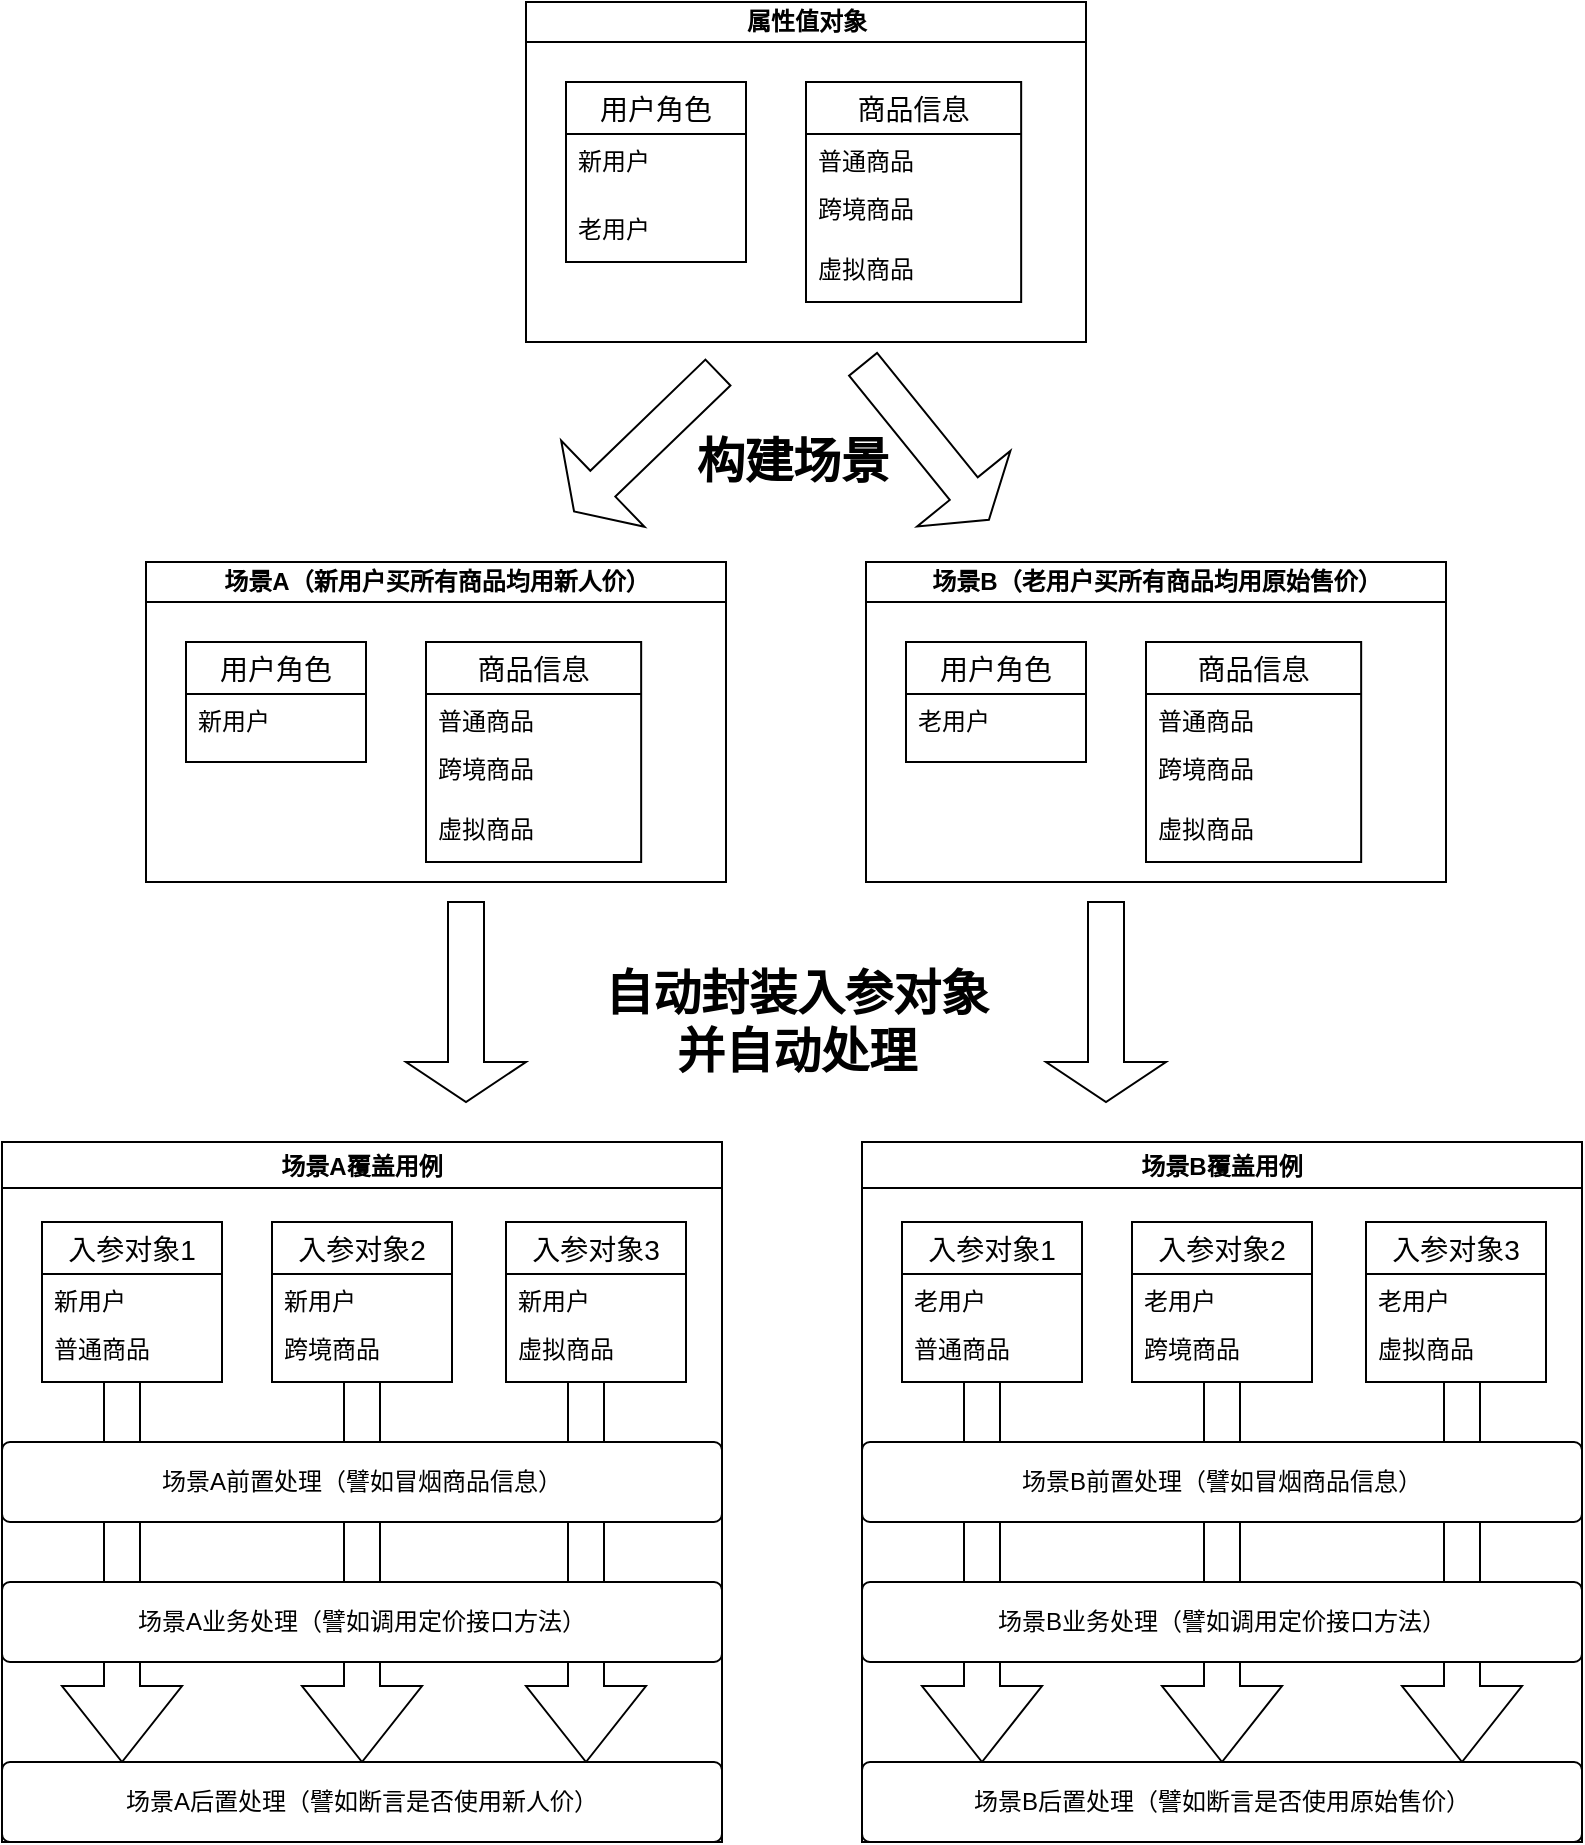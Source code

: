 <mxfile version="14.3.0" type="device"><diagram id="H9lzWmczU24gKZavjW5a" name="Page-1"><mxGraphModel dx="1351" dy="731" grid="1" gridSize="10" guides="1" tooltips="1" connect="1" arrows="1" fold="1" page="1" pageScale="1" pageWidth="827" pageHeight="1169" math="0" shadow="0"><root><mxCell id="0"/><mxCell id="1" parent="0"/><mxCell id="L5TXt_qNbsLg6L4zMuCv-19" value="属性值对象" style="swimlane;html=1;startSize=20;horizontal=1;containerType=tree;" vertex="1" parent="1"><mxGeometry x="292" y="40" width="280" height="170" as="geometry"/></mxCell><mxCell id="L5TXt_qNbsLg6L4zMuCv-10" value="商品信息" style="swimlane;fontStyle=0;childLayout=stackLayout;horizontal=1;startSize=26;horizontalStack=0;resizeParent=1;resizeParentMax=0;resizeLast=0;collapsible=1;marginBottom=0;align=center;fontSize=14;" vertex="1" parent="L5TXt_qNbsLg6L4zMuCv-19"><mxGeometry x="140" y="40" width="107.58" height="110" as="geometry"/></mxCell><mxCell id="L5TXt_qNbsLg6L4zMuCv-11" value="普通商品" style="text;strokeColor=none;fillColor=none;spacingLeft=4;spacingRight=4;overflow=hidden;rotatable=0;points=[[0,0.5],[1,0.5]];portConstraint=eastwest;fontSize=12;" vertex="1" parent="L5TXt_qNbsLg6L4zMuCv-10"><mxGeometry y="26" width="107.58" height="24" as="geometry"/></mxCell><mxCell id="L5TXt_qNbsLg6L4zMuCv-12" value="跨境商品" style="text;strokeColor=none;fillColor=none;spacingLeft=4;spacingRight=4;overflow=hidden;rotatable=0;points=[[0,0.5],[1,0.5]];portConstraint=eastwest;fontSize=12;" vertex="1" parent="L5TXt_qNbsLg6L4zMuCv-10"><mxGeometry y="50" width="107.58" height="30" as="geometry"/></mxCell><mxCell id="L5TXt_qNbsLg6L4zMuCv-13" value="虚拟商品" style="text;strokeColor=none;fillColor=none;spacingLeft=4;spacingRight=4;overflow=hidden;rotatable=0;points=[[0,0.5],[1,0.5]];portConstraint=eastwest;fontSize=12;" vertex="1" parent="L5TXt_qNbsLg6L4zMuCv-10"><mxGeometry y="80" width="107.58" height="30" as="geometry"/></mxCell><mxCell id="L5TXt_qNbsLg6L4zMuCv-6" value="用户角色" style="swimlane;fontStyle=0;childLayout=stackLayout;horizontal=1;startSize=26;horizontalStack=0;resizeParent=1;resizeParentMax=0;resizeLast=0;collapsible=1;marginBottom=0;align=center;fontSize=14;" vertex="1" parent="L5TXt_qNbsLg6L4zMuCv-19"><mxGeometry x="20" y="40.004" width="90" height="90" as="geometry"/></mxCell><mxCell id="L5TXt_qNbsLg6L4zMuCv-7" value="新用户" style="text;strokeColor=none;fillColor=none;spacingLeft=4;spacingRight=4;overflow=hidden;rotatable=0;points=[[0,0.5],[1,0.5]];portConstraint=eastwest;fontSize=12;" vertex="1" parent="L5TXt_qNbsLg6L4zMuCv-6"><mxGeometry y="26" width="90" height="34" as="geometry"/></mxCell><mxCell id="L5TXt_qNbsLg6L4zMuCv-8" value="老用户" style="text;strokeColor=none;fillColor=none;spacingLeft=4;spacingRight=4;overflow=hidden;rotatable=0;points=[[0,0.5],[1,0.5]];portConstraint=eastwest;fontSize=12;" vertex="1" parent="L5TXt_qNbsLg6L4zMuCv-6"><mxGeometry y="60" width="90" height="30" as="geometry"/></mxCell><mxCell id="L5TXt_qNbsLg6L4zMuCv-78" value="" style="shape=singleArrow;direction=north;whiteSpace=wrap;html=1;rotation=-180;" vertex="1" parent="1"><mxGeometry x="60" y="730" width="60" height="190" as="geometry"/></mxCell><mxCell id="L5TXt_qNbsLg6L4zMuCv-79" value="" style="shape=singleArrow;direction=north;whiteSpace=wrap;html=1;rotation=-180;" vertex="1" parent="1"><mxGeometry x="180" y="730" width="60" height="190" as="geometry"/></mxCell><mxCell id="L5TXt_qNbsLg6L4zMuCv-80" value="" style="shape=singleArrow;direction=north;whiteSpace=wrap;html=1;rotation=-180;" vertex="1" parent="1"><mxGeometry x="292" y="730" width="60" height="190" as="geometry"/></mxCell><mxCell id="L5TXt_qNbsLg6L4zMuCv-81" value="" style="shape=singleArrow;direction=north;whiteSpace=wrap;html=1;rotation=-180;" vertex="1" parent="1"><mxGeometry x="490" y="730" width="60" height="190" as="geometry"/></mxCell><mxCell id="L5TXt_qNbsLg6L4zMuCv-82" value="" style="shape=singleArrow;direction=north;whiteSpace=wrap;html=1;rotation=-180;" vertex="1" parent="1"><mxGeometry x="610" y="730" width="60" height="190" as="geometry"/></mxCell><mxCell id="L5TXt_qNbsLg6L4zMuCv-25" value="场景A（新用户买所有商品均用新人价）" style="swimlane;html=1;startSize=20;horizontal=1;containerType=tree;" vertex="1" parent="1"><mxGeometry x="102" y="320" width="290" height="160" as="geometry"/></mxCell><mxCell id="L5TXt_qNbsLg6L4zMuCv-26" value="商品信息" style="swimlane;fontStyle=0;childLayout=stackLayout;horizontal=1;startSize=26;horizontalStack=0;resizeParent=1;resizeParentMax=0;resizeLast=0;collapsible=1;marginBottom=0;align=center;fontSize=14;" vertex="1" parent="L5TXt_qNbsLg6L4zMuCv-25"><mxGeometry x="140" y="40" width="107.58" height="110" as="geometry"/></mxCell><mxCell id="L5TXt_qNbsLg6L4zMuCv-27" value="普通商品" style="text;strokeColor=none;fillColor=none;spacingLeft=4;spacingRight=4;overflow=hidden;rotatable=0;points=[[0,0.5],[1,0.5]];portConstraint=eastwest;fontSize=12;" vertex="1" parent="L5TXt_qNbsLg6L4zMuCv-26"><mxGeometry y="26" width="107.58" height="24" as="geometry"/></mxCell><mxCell id="L5TXt_qNbsLg6L4zMuCv-28" value="跨境商品" style="text;strokeColor=none;fillColor=none;spacingLeft=4;spacingRight=4;overflow=hidden;rotatable=0;points=[[0,0.5],[1,0.5]];portConstraint=eastwest;fontSize=12;" vertex="1" parent="L5TXt_qNbsLg6L4zMuCv-26"><mxGeometry y="50" width="107.58" height="30" as="geometry"/></mxCell><mxCell id="L5TXt_qNbsLg6L4zMuCv-29" value="虚拟商品" style="text;strokeColor=none;fillColor=none;spacingLeft=4;spacingRight=4;overflow=hidden;rotatable=0;points=[[0,0.5],[1,0.5]];portConstraint=eastwest;fontSize=12;" vertex="1" parent="L5TXt_qNbsLg6L4zMuCv-26"><mxGeometry y="80" width="107.58" height="30" as="geometry"/></mxCell><mxCell id="L5TXt_qNbsLg6L4zMuCv-31" value="用户角色" style="swimlane;fontStyle=0;childLayout=stackLayout;horizontal=1;startSize=26;horizontalStack=0;resizeParent=1;resizeParentMax=0;resizeLast=0;collapsible=1;marginBottom=0;align=center;fontSize=14;" vertex="1" parent="L5TXt_qNbsLg6L4zMuCv-25"><mxGeometry x="20" y="40.004" width="90" height="60" as="geometry"/></mxCell><mxCell id="L5TXt_qNbsLg6L4zMuCv-32" value="新用户" style="text;strokeColor=none;fillColor=none;spacingLeft=4;spacingRight=4;overflow=hidden;rotatable=0;points=[[0,0.5],[1,0.5]];portConstraint=eastwest;fontSize=12;" vertex="1" parent="L5TXt_qNbsLg6L4zMuCv-31"><mxGeometry y="26" width="90" height="34" as="geometry"/></mxCell><mxCell id="L5TXt_qNbsLg6L4zMuCv-36" value="场景B（老用户买所有商品均用原始售价）" style="swimlane;html=1;startSize=20;horizontal=1;containerType=tree;" vertex="1" parent="1"><mxGeometry x="462" y="320" width="290" height="160" as="geometry"/></mxCell><mxCell id="L5TXt_qNbsLg6L4zMuCv-37" value="商品信息" style="swimlane;fontStyle=0;childLayout=stackLayout;horizontal=1;startSize=26;horizontalStack=0;resizeParent=1;resizeParentMax=0;resizeLast=0;collapsible=1;marginBottom=0;align=center;fontSize=14;" vertex="1" parent="L5TXt_qNbsLg6L4zMuCv-36"><mxGeometry x="140" y="40" width="107.58" height="110" as="geometry"/></mxCell><mxCell id="L5TXt_qNbsLg6L4zMuCv-38" value="普通商品" style="text;strokeColor=none;fillColor=none;spacingLeft=4;spacingRight=4;overflow=hidden;rotatable=0;points=[[0,0.5],[1,0.5]];portConstraint=eastwest;fontSize=12;" vertex="1" parent="L5TXt_qNbsLg6L4zMuCv-37"><mxGeometry y="26" width="107.58" height="24" as="geometry"/></mxCell><mxCell id="L5TXt_qNbsLg6L4zMuCv-39" value="跨境商品" style="text;strokeColor=none;fillColor=none;spacingLeft=4;spacingRight=4;overflow=hidden;rotatable=0;points=[[0,0.5],[1,0.5]];portConstraint=eastwest;fontSize=12;" vertex="1" parent="L5TXt_qNbsLg6L4zMuCv-37"><mxGeometry y="50" width="107.58" height="30" as="geometry"/></mxCell><mxCell id="L5TXt_qNbsLg6L4zMuCv-40" value="虚拟商品" style="text;strokeColor=none;fillColor=none;spacingLeft=4;spacingRight=4;overflow=hidden;rotatable=0;points=[[0,0.5],[1,0.5]];portConstraint=eastwest;fontSize=12;" vertex="1" parent="L5TXt_qNbsLg6L4zMuCv-37"><mxGeometry y="80" width="107.58" height="30" as="geometry"/></mxCell><mxCell id="L5TXt_qNbsLg6L4zMuCv-42" value="用户角色" style="swimlane;fontStyle=0;childLayout=stackLayout;horizontal=1;startSize=26;horizontalStack=0;resizeParent=1;resizeParentMax=0;resizeLast=0;collapsible=1;marginBottom=0;align=center;fontSize=14;" vertex="1" parent="L5TXt_qNbsLg6L4zMuCv-36"><mxGeometry x="20" y="40.004" width="90" height="60" as="geometry"/></mxCell><mxCell id="L5TXt_qNbsLg6L4zMuCv-43" value="老用户" style="text;strokeColor=none;fillColor=none;spacingLeft=4;spacingRight=4;overflow=hidden;rotatable=0;points=[[0,0.5],[1,0.5]];portConstraint=eastwest;fontSize=12;" vertex="1" parent="L5TXt_qNbsLg6L4zMuCv-42"><mxGeometry y="26" width="90" height="34" as="geometry"/></mxCell><mxCell id="L5TXt_qNbsLg6L4zMuCv-44" value="场景A覆盖用例" style="swimlane;" vertex="1" parent="1"><mxGeometry x="30" y="610" width="360" height="350" as="geometry"/></mxCell><mxCell id="L5TXt_qNbsLg6L4zMuCv-47" value="入参对象1" style="swimlane;fontStyle=0;childLayout=stackLayout;horizontal=1;startSize=26;horizontalStack=0;resizeParent=1;resizeParentMax=0;resizeLast=0;collapsible=1;marginBottom=0;align=center;fontSize=14;" vertex="1" parent="L5TXt_qNbsLg6L4zMuCv-44"><mxGeometry x="20" y="40.004" width="90" height="80" as="geometry"/></mxCell><mxCell id="L5TXt_qNbsLg6L4zMuCv-48" value="新用户" style="text;strokeColor=none;fillColor=none;spacingLeft=4;spacingRight=4;overflow=hidden;rotatable=0;points=[[0,0.5],[1,0.5]];portConstraint=eastwest;fontSize=12;" vertex="1" parent="L5TXt_qNbsLg6L4zMuCv-47"><mxGeometry y="26" width="90" height="24" as="geometry"/></mxCell><mxCell id="L5TXt_qNbsLg6L4zMuCv-49" value="普通商品" style="text;strokeColor=none;fillColor=none;spacingLeft=4;spacingRight=4;overflow=hidden;rotatable=0;points=[[0,0.5],[1,0.5]];portConstraint=eastwest;fontSize=12;" vertex="1" parent="L5TXt_qNbsLg6L4zMuCv-47"><mxGeometry y="50" width="90" height="30" as="geometry"/></mxCell><mxCell id="L5TXt_qNbsLg6L4zMuCv-50" value="入参对象2" style="swimlane;fontStyle=0;childLayout=stackLayout;horizontal=1;startSize=26;horizontalStack=0;resizeParent=1;resizeParentMax=0;resizeLast=0;collapsible=1;marginBottom=0;align=center;fontSize=14;" vertex="1" parent="L5TXt_qNbsLg6L4zMuCv-44"><mxGeometry x="135" y="40.004" width="90" height="80" as="geometry"/></mxCell><mxCell id="L5TXt_qNbsLg6L4zMuCv-51" value="新用户" style="text;strokeColor=none;fillColor=none;spacingLeft=4;spacingRight=4;overflow=hidden;rotatable=0;points=[[0,0.5],[1,0.5]];portConstraint=eastwest;fontSize=12;" vertex="1" parent="L5TXt_qNbsLg6L4zMuCv-50"><mxGeometry y="26" width="90" height="24" as="geometry"/></mxCell><mxCell id="L5TXt_qNbsLg6L4zMuCv-52" value="跨境商品" style="text;strokeColor=none;fillColor=none;spacingLeft=4;spacingRight=4;overflow=hidden;rotatable=0;points=[[0,0.5],[1,0.5]];portConstraint=eastwest;fontSize=12;" vertex="1" parent="L5TXt_qNbsLg6L4zMuCv-50"><mxGeometry y="50" width="90" height="30" as="geometry"/></mxCell><mxCell id="L5TXt_qNbsLg6L4zMuCv-53" value="入参对象3" style="swimlane;fontStyle=0;childLayout=stackLayout;horizontal=1;startSize=26;horizontalStack=0;resizeParent=1;resizeParentMax=0;resizeLast=0;collapsible=1;marginBottom=0;align=center;fontSize=14;" vertex="1" parent="L5TXt_qNbsLg6L4zMuCv-44"><mxGeometry x="252" y="40.004" width="90" height="80" as="geometry"/></mxCell><mxCell id="L5TXt_qNbsLg6L4zMuCv-54" value="新用户" style="text;strokeColor=none;fillColor=none;spacingLeft=4;spacingRight=4;overflow=hidden;rotatable=0;points=[[0,0.5],[1,0.5]];portConstraint=eastwest;fontSize=12;" vertex="1" parent="L5TXt_qNbsLg6L4zMuCv-53"><mxGeometry y="26" width="90" height="24" as="geometry"/></mxCell><mxCell id="L5TXt_qNbsLg6L4zMuCv-55" value="虚拟商品" style="text;strokeColor=none;fillColor=none;spacingLeft=4;spacingRight=4;overflow=hidden;rotatable=0;points=[[0,0.5],[1,0.5]];portConstraint=eastwest;fontSize=12;" vertex="1" parent="L5TXt_qNbsLg6L4zMuCv-53"><mxGeometry y="50" width="90" height="30" as="geometry"/></mxCell><mxCell id="L5TXt_qNbsLg6L4zMuCv-56" value="场景B覆盖用例" style="swimlane;" vertex="1" parent="1"><mxGeometry x="460" y="610" width="360" height="350" as="geometry"/></mxCell><mxCell id="L5TXt_qNbsLg6L4zMuCv-83" value="" style="shape=singleArrow;direction=north;whiteSpace=wrap;html=1;rotation=-180;" vertex="1" parent="L5TXt_qNbsLg6L4zMuCv-56"><mxGeometry x="270" y="120" width="60" height="190" as="geometry"/></mxCell><mxCell id="L5TXt_qNbsLg6L4zMuCv-57" value="入参对象1" style="swimlane;fontStyle=0;childLayout=stackLayout;horizontal=1;startSize=26;horizontalStack=0;resizeParent=1;resizeParentMax=0;resizeLast=0;collapsible=1;marginBottom=0;align=center;fontSize=14;" vertex="1" parent="L5TXt_qNbsLg6L4zMuCv-56"><mxGeometry x="20" y="40.004" width="90" height="80" as="geometry"/></mxCell><mxCell id="L5TXt_qNbsLg6L4zMuCv-58" value="老用户" style="text;strokeColor=none;fillColor=none;spacingLeft=4;spacingRight=4;overflow=hidden;rotatable=0;points=[[0,0.5],[1,0.5]];portConstraint=eastwest;fontSize=12;" vertex="1" parent="L5TXt_qNbsLg6L4zMuCv-57"><mxGeometry y="26" width="90" height="24" as="geometry"/></mxCell><mxCell id="L5TXt_qNbsLg6L4zMuCv-59" value="普通商品" style="text;strokeColor=none;fillColor=none;spacingLeft=4;spacingRight=4;overflow=hidden;rotatable=0;points=[[0,0.5],[1,0.5]];portConstraint=eastwest;fontSize=12;" vertex="1" parent="L5TXt_qNbsLg6L4zMuCv-57"><mxGeometry y="50" width="90" height="30" as="geometry"/></mxCell><mxCell id="L5TXt_qNbsLg6L4zMuCv-60" value="入参对象2" style="swimlane;fontStyle=0;childLayout=stackLayout;horizontal=1;startSize=26;horizontalStack=0;resizeParent=1;resizeParentMax=0;resizeLast=0;collapsible=1;marginBottom=0;align=center;fontSize=14;" vertex="1" parent="L5TXt_qNbsLg6L4zMuCv-56"><mxGeometry x="135" y="40.004" width="90" height="80" as="geometry"/></mxCell><mxCell id="L5TXt_qNbsLg6L4zMuCv-61" value="老用户" style="text;strokeColor=none;fillColor=none;spacingLeft=4;spacingRight=4;overflow=hidden;rotatable=0;points=[[0,0.5],[1,0.5]];portConstraint=eastwest;fontSize=12;" vertex="1" parent="L5TXt_qNbsLg6L4zMuCv-60"><mxGeometry y="26" width="90" height="24" as="geometry"/></mxCell><mxCell id="L5TXt_qNbsLg6L4zMuCv-62" value="跨境商品" style="text;strokeColor=none;fillColor=none;spacingLeft=4;spacingRight=4;overflow=hidden;rotatable=0;points=[[0,0.5],[1,0.5]];portConstraint=eastwest;fontSize=12;" vertex="1" parent="L5TXt_qNbsLg6L4zMuCv-60"><mxGeometry y="50" width="90" height="30" as="geometry"/></mxCell><mxCell id="L5TXt_qNbsLg6L4zMuCv-63" value="入参对象3" style="swimlane;fontStyle=0;childLayout=stackLayout;horizontal=1;startSize=26;horizontalStack=0;resizeParent=1;resizeParentMax=0;resizeLast=0;collapsible=1;marginBottom=0;align=center;fontSize=14;" vertex="1" parent="L5TXt_qNbsLg6L4zMuCv-56"><mxGeometry x="252" y="40.004" width="90" height="80" as="geometry"/></mxCell><mxCell id="L5TXt_qNbsLg6L4zMuCv-64" value="老用户" style="text;strokeColor=none;fillColor=none;spacingLeft=4;spacingRight=4;overflow=hidden;rotatable=0;points=[[0,0.5],[1,0.5]];portConstraint=eastwest;fontSize=12;" vertex="1" parent="L5TXt_qNbsLg6L4zMuCv-63"><mxGeometry y="26" width="90" height="24" as="geometry"/></mxCell><mxCell id="L5TXt_qNbsLg6L4zMuCv-65" value="虚拟商品" style="text;strokeColor=none;fillColor=none;spacingLeft=4;spacingRight=4;overflow=hidden;rotatable=0;points=[[0,0.5],[1,0.5]];portConstraint=eastwest;fontSize=12;" vertex="1" parent="L5TXt_qNbsLg6L4zMuCv-63"><mxGeometry y="50" width="90" height="30" as="geometry"/></mxCell><mxCell id="L5TXt_qNbsLg6L4zMuCv-66" value="场景A前置处理（譬如冒烟商品信息）" style="rounded=1;arcSize=10;whiteSpace=wrap;html=1;align=center;" vertex="1" parent="1"><mxGeometry x="30" y="760" width="360" height="40" as="geometry"/></mxCell><mxCell id="L5TXt_qNbsLg6L4zMuCv-67" value="场景A后置处理（譬如断言是否使用新人价）" style="rounded=1;arcSize=10;whiteSpace=wrap;html=1;align=center;" vertex="1" parent="1"><mxGeometry x="30" y="920" width="360" height="40" as="geometry"/></mxCell><mxCell id="L5TXt_qNbsLg6L4zMuCv-68" value="场景B前置处理（譬如冒烟商品信息）" style="rounded=1;arcSize=10;whiteSpace=wrap;html=1;align=center;" vertex="1" parent="1"><mxGeometry x="460" y="760" width="360" height="40" as="geometry"/></mxCell><mxCell id="L5TXt_qNbsLg6L4zMuCv-69" value="场景B后置处理（譬如断言是否使用原始售价）" style="rounded=1;arcSize=10;whiteSpace=wrap;html=1;align=center;" vertex="1" parent="1"><mxGeometry x="460" y="920" width="360" height="40" as="geometry"/></mxCell><mxCell id="L5TXt_qNbsLg6L4zMuCv-70" value="" style="shape=singleArrow;direction=north;whiteSpace=wrap;html=1;rotation=-134;" vertex="1" parent="1"><mxGeometry x="322" y="210" width="60" height="100" as="geometry"/></mxCell><mxCell id="L5TXt_qNbsLg6L4zMuCv-71" value="" style="shape=singleArrow;direction=east;whiteSpace=wrap;html=1;rotation=51;" vertex="1" parent="1"><mxGeometry x="442" y="230" width="100" height="60" as="geometry"/></mxCell><mxCell id="L5TXt_qNbsLg6L4zMuCv-72" value="构建场景" style="text;strokeColor=none;fillColor=none;html=1;fontSize=24;fontStyle=1;verticalAlign=middle;align=center;" vertex="1" parent="1"><mxGeometry x="375" y="250" width="100" height="40" as="geometry"/></mxCell><mxCell id="L5TXt_qNbsLg6L4zMuCv-73" value="" style="shape=singleArrow;direction=north;whiteSpace=wrap;html=1;rotation=-180;" vertex="1" parent="1"><mxGeometry x="232" y="490" width="60" height="100" as="geometry"/></mxCell><mxCell id="L5TXt_qNbsLg6L4zMuCv-74" value="" style="shape=singleArrow;direction=east;whiteSpace=wrap;html=1;rotation=90;" vertex="1" parent="1"><mxGeometry x="532" y="510" width="100" height="60" as="geometry"/></mxCell><mxCell id="L5TXt_qNbsLg6L4zMuCv-75" value="自动封装入参对象&lt;br&gt;并自动处理" style="text;strokeColor=none;fillColor=none;html=1;fontSize=24;fontStyle=1;verticalAlign=middle;align=center;" vertex="1" parent="1"><mxGeometry x="312" y="530" width="230" height="40" as="geometry"/></mxCell><mxCell id="L5TXt_qNbsLg6L4zMuCv-76" value="场景A业务处理（譬如调用定价接口方法）" style="rounded=1;arcSize=10;whiteSpace=wrap;html=1;align=center;" vertex="1" parent="1"><mxGeometry x="30" y="830" width="360" height="40" as="geometry"/></mxCell><mxCell id="L5TXt_qNbsLg6L4zMuCv-77" value="场景B业务处理（譬如调用定价接口方法）" style="rounded=1;arcSize=10;whiteSpace=wrap;html=1;align=center;" vertex="1" parent="1"><mxGeometry x="460" y="830" width="360" height="40" as="geometry"/></mxCell></root></mxGraphModel></diagram></mxfile>